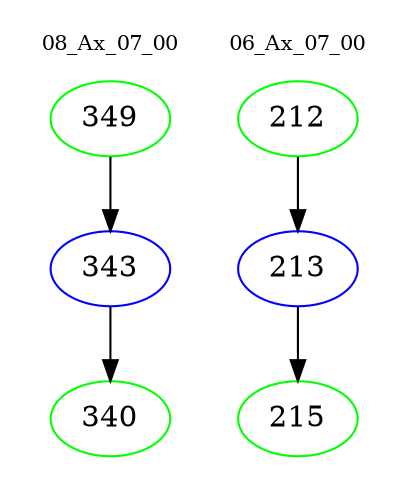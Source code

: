 digraph{
subgraph cluster_0 {
color = white
label = "08_Ax_07_00";
fontsize=10;
T0_349 [label="349", color="green"]
T0_349 -> T0_343 [color="black"]
T0_343 [label="343", color="blue"]
T0_343 -> T0_340 [color="black"]
T0_340 [label="340", color="green"]
}
subgraph cluster_1 {
color = white
label = "06_Ax_07_00";
fontsize=10;
T1_212 [label="212", color="green"]
T1_212 -> T1_213 [color="black"]
T1_213 [label="213", color="blue"]
T1_213 -> T1_215 [color="black"]
T1_215 [label="215", color="green"]
}
}

